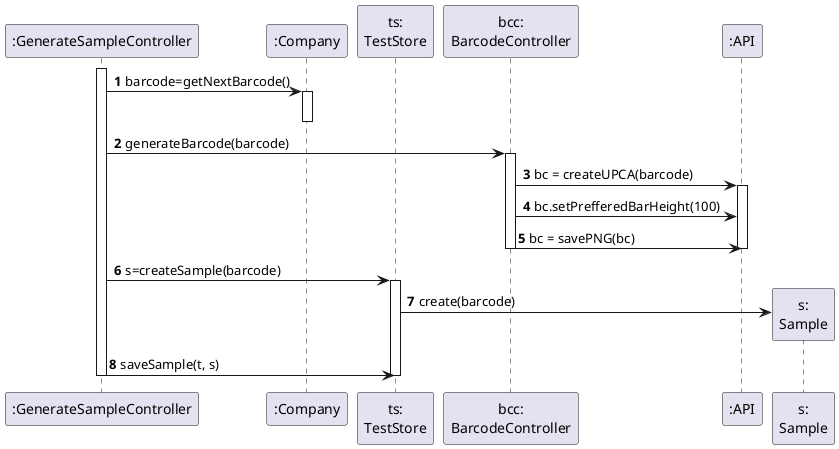 @startuml
autonumber

participant ":GenerateSampleController" as CTRL
participant ":Company" as CMP
participant "ts:\nTestStore" as TS
participant "bcc:\nBarcodeController" as BCC
participant ":API" as API
participant "s:\nSample" as S

activate CTRL
CTRL -> CMP : barcode=getNextBarcode()
activate CMP
deactivate CMP
CTRL -> BCC : generateBarcode(barcode)
activate BCC
BCC -> API : bc = createUPCA(barcode)
activate API
BCC -> API : bc.setPrefferedBarHeight(100)
BCC -> API : bc = savePNG(bc)
deactivate API
deactivate BCC
CTRL -> TS : s=createSample(barcode)
activate TS
TS -> S** : create(barcode)
CTRL -> TS : saveSample(t, s)
deactivate TS
deactivate CTRL
@enduml